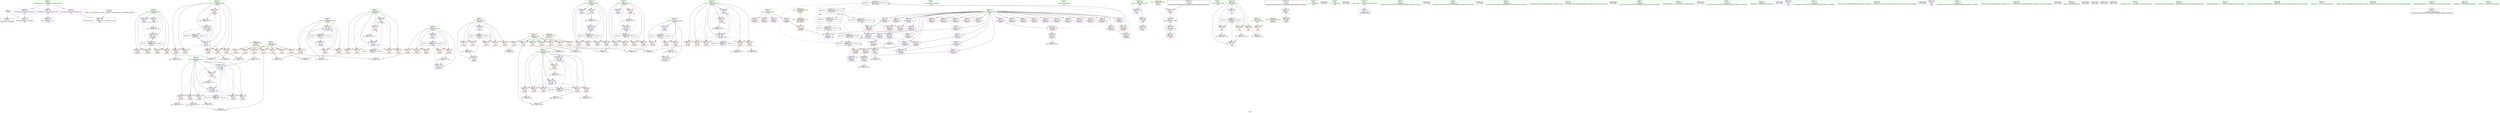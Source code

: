 digraph "SVFG" {
	label="SVFG";

	Node0x55dc40039870 [shape=record,color=grey,label="{NodeID: 0\nNullPtr}"];
	Node0x55dc40039870 -> Node0x55dc4005c680[style=solid];
	Node0x55dc40039870 -> Node0x55dc4005ee40[style=solid];
	Node0x55dc4006b3b0 [shape=record,color=grey,label="{NodeID: 277\n282 = Binary(281, 120, )\n}"];
	Node0x55dc4006b3b0 -> Node0x55dc4006ca30[style=solid];
	Node0x55dc4005ee40 [shape=record,color=blue, style = dotted,label="{NodeID: 194\n429\<--3\nllvm.global_ctors_2\<--dummyVal\nGlob }"];
	Node0x55dc4005b910 [shape=record,color=red,label="{NodeID: 111\n177\<--52\n\<--c\n_Z5solvev\n}"];
	Node0x55dc4005b910 -> Node0x55dc4006d330[style=solid];
	Node0x55dc4003c420 [shape=record,color=green,label="{NodeID: 28\n62\<--63\nj36\<--j36_field_insensitive\n_Z5solvev\n}"];
	Node0x55dc4003c420 -> Node0x55dc40061ee0[style=solid];
	Node0x55dc4003c420 -> Node0x55dc40061fb0[style=solid];
	Node0x55dc4003c420 -> Node0x55dc40062080[style=solid];
	Node0x55dc4003c420 -> Node0x55dc40062150[style=solid];
	Node0x55dc4003c420 -> Node0x55dc40062220[style=solid];
	Node0x55dc4003c420 -> Node0x55dc4005f760[style=solid];
	Node0x55dc4003c420 -> Node0x55dc4005faa0[style=solid];
	Node0x55dc4006ddb0 [shape=record,color=grey,label="{NodeID: 305\n141 = cmp(140, 88, )\n}"];
	Node0x55dc40060530 [shape=record,color=blue,label="{NodeID: 222\n76\<--338\nj123\<--inc131\n_Z5solvev\n}"];
	Node0x55dc40060530 -> Node0x55dc40063c20[style=dashed];
	Node0x55dc40060530 -> Node0x55dc40063cf0[style=dashed];
	Node0x55dc40060530 -> Node0x55dc40063dc0[style=dashed];
	Node0x55dc40060530 -> Node0x55dc40060530[style=dashed];
	Node0x55dc40060530 -> Node0x55dc40078a90[style=dashed];
	Node0x55dc40062080 [shape=record,color=red,label="{NodeID: 139\n203\<--62\n\<--j36\n_Z5solvev\n}"];
	Node0x55dc4005cc20 [shape=record,color=black,label="{NodeID: 56\n243\<--242\nconv75\<--\n_Z5solvev\n}"];
	Node0x55dc4005cc20 -> Node0x55dc4006e0b0[style=solid];
	Node0x55dc4007f790 [shape=record,color=black,label="{NodeID: 333\nMR_14V_3 = PHI(MR_14V_4, MR_14V_2, )\npts\{63 \}\n}"];
	Node0x55dc4007f790 -> Node0x55dc40061ee0[style=dashed];
	Node0x55dc4007f790 -> Node0x55dc40061fb0[style=dashed];
	Node0x55dc4007f790 -> Node0x55dc40062080[style=dashed];
	Node0x55dc4007f790 -> Node0x55dc40062150[style=dashed];
	Node0x55dc4007f790 -> Node0x55dc40062220[style=dashed];
	Node0x55dc4007f790 -> Node0x55dc4005faa0[style=dashed];
	Node0x55dc40063740 [shape=record,color=red,label="{NodeID: 167\n296\<--72\n\<--j94\n_Z5solvev\n}"];
	Node0x55dc40063740 -> Node0x55dc4006c5b0[style=solid];
	Node0x55dc4005e2e0 [shape=record,color=purple,label="{NodeID: 84\n253\<--10\narrayidx81\<--g2\n_Z5solvev\n}"];
	Node0x55dc4003c820 [shape=record,color=green,label="{NodeID: 1\n7\<--1\n__dso_handle\<--dummyObj\nGlob }"];
	Node0x55dc40084bd0 [shape=record,color=yellow,style=double,label="{NodeID: 361\n30V_1 = ENCHI(MR_30V_0)\npts\{90000 \}\nFun[main]|{<s0>15}}"];
	Node0x55dc40084bd0:s0 -> Node0x55dc40084a10[style=dashed,color=red];
	Node0x55dc4006b530 [shape=record,color=grey,label="{NodeID: 278\n171 = Binary(170, 120, )\n}"];
	Node0x55dc4006b530 -> Node0x55dc4005f690[style=solid];
	Node0x55dc4005ef40 [shape=record,color=blue,label="{NodeID: 195\n54\<--88\ni\<--\n_Z5solvev\n}"];
	Node0x55dc4005ef40 -> Node0x55dc40078f90[style=dashed];
	Node0x55dc4005b9e0 [shape=record,color=red,label="{NodeID: 112\n232\<--52\n\<--c\n_Z5solvev\n}"];
	Node0x55dc4005b9e0 -> Node0x55dc4006e530[style=solid];
	Node0x55dc4003c4f0 [shape=record,color=green,label="{NodeID: 29\n64\<--65\ni40\<--i40_field_insensitive\n_Z5solvev\n}"];
	Node0x55dc4003c4f0 -> Node0x55dc400622f0[style=solid];
	Node0x55dc4003c4f0 -> Node0x55dc400623c0[style=solid];
	Node0x55dc4003c4f0 -> Node0x55dc40062490[style=solid];
	Node0x55dc4003c4f0 -> Node0x55dc40062560[style=solid];
	Node0x55dc4003c4f0 -> Node0x55dc40062630[style=solid];
	Node0x55dc4003c4f0 -> Node0x55dc40062700[style=solid];
	Node0x55dc4003c4f0 -> Node0x55dc4005f830[style=solid];
	Node0x55dc4003c4f0 -> Node0x55dc4005f9d0[style=solid];
	Node0x55dc4006df30 [shape=record,color=grey,label="{NodeID: 306\n190 = cmp(188, 189, )\n}"];
	Node0x55dc40060600 [shape=record,color=blue,label="{NodeID: 223\n74\<--344\ni119\<--inc135\n_Z5solvev\n}"];
	Node0x55dc40060600 -> Node0x55dc40078590[style=dashed];
	Node0x55dc40062150 [shape=record,color=red,label="{NodeID: 140\n208\<--62\n\<--j36\n_Z5solvev\n}"];
	Node0x55dc4005ccf0 [shape=record,color=black,label="{NodeID: 57\n291\<--290\nconv104\<--\n_Z5solvev\n}"];
	Node0x55dc4005ccf0 -> Node0x55dc4006e230[style=solid];
	Node0x55dc4007fc90 [shape=record,color=black,label="{NodeID: 334\nMR_16V_2 = PHI(MR_16V_4, MR_16V_1, )\npts\{65 \}\n}"];
	Node0x55dc4007fc90 -> Node0x55dc4005f830[style=dashed];
	Node0x55dc40063810 [shape=record,color=red,label="{NodeID: 168\n302\<--72\n\<--j94\n_Z5solvev\n}"];
	Node0x55dc4005e3b0 [shape=record,color=purple,label="{NodeID: 85\n255\<--10\narrayidx82\<--g2\n_Z5solvev\n}"];
	Node0x55dc4005e3b0 -> Node0x55dc4005fd10[style=solid];
	Node0x55dc4003c8b0 [shape=record,color=green,label="{NodeID: 2\n12\<--1\n_ZSt4cout\<--dummyObj\nGlob }"];
	Node0x55dc4006b6b0 [shape=record,color=grey,label="{NodeID: 279\n275 = Binary(274, 120, )\n}"];
	Node0x55dc4006b6b0 -> Node0x55dc40060050[style=solid];
	Node0x55dc4005f010 [shape=record,color=blue,label="{NodeID: 196\n56\<--88\nj\<--\n_Z5solvev\n}"];
	Node0x55dc4005f010 -> Node0x55dc400611e0[style=dashed];
	Node0x55dc4005f010 -> Node0x55dc400612b0[style=dashed];
	Node0x55dc4005f010 -> Node0x55dc40061380[style=dashed];
	Node0x55dc4005f010 -> Node0x55dc40061450[style=dashed];
	Node0x55dc4005f010 -> Node0x55dc40061520[style=dashed];
	Node0x55dc4005f010 -> Node0x55dc4005f1b0[style=dashed];
	Node0x55dc4005f010 -> Node0x55dc40079490[style=dashed];
	Node0x55dc4005bab0 [shape=record,color=red,label="{NodeID: 113\n274\<--52\n\<--c\n_Z5solvev\n}"];
	Node0x55dc4005bab0 -> Node0x55dc4006b6b0[style=solid];
	Node0x55dc4003c5c0 [shape=record,color=green,label="{NodeID: 30\n66\<--67\ni63\<--i63_field_insensitive\n_Z5solvev\n}"];
	Node0x55dc4003c5c0 -> Node0x55dc400627d0[style=solid];
	Node0x55dc4003c5c0 -> Node0x55dc400628a0[style=solid];
	Node0x55dc4003c5c0 -> Node0x55dc40062970[style=solid];
	Node0x55dc4003c5c0 -> Node0x55dc40062a40[style=solid];
	Node0x55dc4003c5c0 -> Node0x55dc40062b10[style=solid];
	Node0x55dc4003c5c0 -> Node0x55dc4005fb70[style=solid];
	Node0x55dc4003c5c0 -> Node0x55dc4005feb0[style=solid];
	Node0x55dc4006e0b0 [shape=record,color=grey,label="{NodeID: 307\n244 = cmp(243, 150, )\n}"];
	Node0x55dc400606d0 [shape=record,color=blue,label="{NodeID: 224\n365\<--372\nretval\<--\nmain\n}"];
	Node0x55dc400606d0 -> Node0x55dc400646b0[style=dashed];
	Node0x55dc40062220 [shape=record,color=red,label="{NodeID: 141\n219\<--62\n\<--j36\n_Z5solvev\n}"];
	Node0x55dc40062220 -> Node0x55dc4006bb30[style=solid];
	Node0x55dc4005cdc0 [shape=record,color=black,label="{NodeID: 58\n379\<--378\n\<--vbase.offset.ptr\nmain\n}"];
	Node0x55dc4005cdc0 -> Node0x55dc40064ac0[style=solid];
	Node0x55dc400638e0 [shape=record,color=red,label="{NodeID: 169\n307\<--72\n\<--j94\n_Z5solvev\n}"];
	Node0x55dc400638e0 -> Node0x55dc4006c2b0[style=solid];
	Node0x55dc4005e480 [shape=record,color=purple,label="{NodeID: 86\n287\<--10\narrayidx102\<--g2\n_Z5solvev\n}"];
	Node0x55dc40039e80 [shape=record,color=green,label="{NodeID: 3\n13\<--1\n_ZSt3cin\<--dummyObj\nGlob }"];
	Node0x55dc40084dc0 [shape=record,color=yellow,style=double,label="{NodeID: 363\n34V_1 = ENCHI(MR_34V_0)\npts\{1 \}\nFun[main]}"];
	Node0x55dc40084dc0 -> Node0x55dc4005c110[style=dashed];
	Node0x55dc4006b830 [shape=record,color=grey,label="{NodeID: 280\n153 = Binary(152, 120, )\n}"];
	Node0x55dc4005f0e0 [shape=record,color=blue,label="{NodeID: 197\n115\<--111\narrayidx11\<--\n_Z5solvev\n}"];
	Node0x55dc4005f0e0 -> Node0x55dc4005f0e0[style=dashed];
	Node0x55dc4005f0e0 -> Node0x55dc40079990[style=dashed];
	Node0x55dc4005bb80 [shape=record,color=red,label="{NodeID: 114\n283\<--52\n\<--c\n_Z5solvev\n}"];
	Node0x55dc4005bb80 -> Node0x55dc4006ca30[style=solid];
	Node0x55dc4003c690 [shape=record,color=green,label="{NodeID: 31\n68\<--69\nj67\<--j67_field_insensitive\n_Z5solvev\n}"];
	Node0x55dc4003c690 -> Node0x55dc40062be0[style=solid];
	Node0x55dc4003c690 -> Node0x55dc40062cb0[style=solid];
	Node0x55dc4003c690 -> Node0x55dc40062d80[style=solid];
	Node0x55dc4003c690 -> Node0x55dc40062e50[style=solid];
	Node0x55dc4003c690 -> Node0x55dc40062f20[style=solid];
	Node0x55dc4003c690 -> Node0x55dc40062ff0[style=solid];
	Node0x55dc4003c690 -> Node0x55dc4005fc40[style=solid];
	Node0x55dc4003c690 -> Node0x55dc4005fde0[style=solid];
	Node0x55dc4006e230 [shape=record,color=grey,label="{NodeID: 308\n292 = cmp(291, 150, )\n}"];
	Node0x55dc400607a0 [shape=record,color=blue,label="{NodeID: 225\n369\<--88\ni\<--\nmain\n}"];
	Node0x55dc400607a0 -> Node0x55dc40080b90[style=dashed];
	Node0x55dc400622f0 [shape=record,color=red,label="{NodeID: 142\n184\<--64\n\<--i40\n_Z5solvev\n}"];
	Node0x55dc400622f0 -> Node0x55dc4006ceb0[style=solid];
	Node0x55dc4005ce90 [shape=record,color=black,label="{NodeID: 59\n382\<--381\n\<--add.ptr\nmain\n}"];
	Node0x55dc40080690 [shape=record,color=black,label="{NodeID: 336\nMR_32V_2 = PHI(MR_32V_3, MR_32V_1, )\npts\{110000 \}\n|{<s0>15}}"];
	Node0x55dc40080690:s0 -> Node0x55dc40079990[style=dashed,color=red];
	Node0x55dc400639b0 [shape=record,color=red,label="{NodeID: 170\n318\<--74\n\<--i119\n_Z5solvev\n}"];
	Node0x55dc400639b0 -> Node0x55dc4006cbb0[style=solid];
	Node0x55dc4005e550 [shape=record,color=purple,label="{NodeID: 87\n289\<--10\narrayidx103\<--g2\n_Z5solvev\n}"];
	Node0x55dc4005e550 -> Node0x55dc40064440[style=solid];
	Node0x55dc40039f10 [shape=record,color=green,label="{NodeID: 4\n16\<--1\n.str\<--dummyObj\nGlob }"];
	Node0x55dc4006b9b0 [shape=record,color=grey,label="{NodeID: 281\n119 = Binary(118, 120, )\n}"];
	Node0x55dc4006b9b0 -> Node0x55dc4005f1b0[style=solid];
	Node0x55dc4005f1b0 [shape=record,color=blue,label="{NodeID: 198\n56\<--119\nj\<--inc\n_Z5solvev\n}"];
	Node0x55dc4005f1b0 -> Node0x55dc400611e0[style=dashed];
	Node0x55dc4005f1b0 -> Node0x55dc400612b0[style=dashed];
	Node0x55dc4005f1b0 -> Node0x55dc40061380[style=dashed];
	Node0x55dc4005f1b0 -> Node0x55dc40061450[style=dashed];
	Node0x55dc4005f1b0 -> Node0x55dc40061520[style=dashed];
	Node0x55dc4005f1b0 -> Node0x55dc4005f1b0[style=dashed];
	Node0x55dc4005f1b0 -> Node0x55dc40079490[style=dashed];
	Node0x55dc40060d00 [shape=record,color=red,label="{NodeID: 115\n325\<--52\n\<--c\n_Z5solvev\n}"];
	Node0x55dc40060d00 -> Node0x55dc4006c730[style=solid];
	Node0x55dc4003c760 [shape=record,color=green,label="{NodeID: 32\n70\<--71\ni90\<--i90_field_insensitive\n_Z5solvev\n}"];
	Node0x55dc4003c760 -> Node0x55dc400630c0[style=solid];
	Node0x55dc4003c760 -> Node0x55dc40063190[style=solid];
	Node0x55dc4003c760 -> Node0x55dc40063260[style=solid];
	Node0x55dc4003c760 -> Node0x55dc40063330[style=solid];
	Node0x55dc4003c760 -> Node0x55dc40063400[style=solid];
	Node0x55dc4003c760 -> Node0x55dc4005ff80[style=solid];
	Node0x55dc4003c760 -> Node0x55dc400602c0[style=solid];
	Node0x55dc3fcdf9c0 [shape=record,color=black,label="{NodeID: 392\n78 = PHI()\n}"];
	Node0x55dc4006e3b0 [shape=record,color=grey,label="{NodeID: 309\n236 = cmp(235, 88, )\n}"];
	Node0x55dc40060870 [shape=record,color=blue,label="{NodeID: 226\n369\<--407\ni\<--inc\nmain\n}"];
	Node0x55dc40060870 -> Node0x55dc40080b90[style=dashed];
	Node0x55dc400623c0 [shape=record,color=red,label="{NodeID: 143\n187\<--64\n\<--i40\n_Z5solvev\n}"];
	Node0x55dc400623c0 -> Node0x55dc4006bcb0[style=solid];
	Node0x55dc4005cf60 [shape=record,color=black,label="{NodeID: 60\n364\<--410\nmain_ret\<--\nmain\n}"];
	Node0x55dc40080b90 [shape=record,color=black,label="{NodeID: 337\nMR_40V_3 = PHI(MR_40V_4, MR_40V_2, )\npts\{370 \}\n}"];
	Node0x55dc40080b90 -> Node0x55dc40064850[style=dashed];
	Node0x55dc40080b90 -> Node0x55dc40064920[style=dashed];
	Node0x55dc40080b90 -> Node0x55dc400649f0[style=dashed];
	Node0x55dc40080b90 -> Node0x55dc40060870[style=dashed];
	Node0x55dc40063a80 [shape=record,color=red,label="{NodeID: 171\n328\<--74\n\<--i119\n_Z5solvev\n}"];
	Node0x55dc4005e620 [shape=record,color=purple,label="{NodeID: 88\n295\<--10\narrayidx107\<--g2\n_Z5solvev\n}"];
	Node0x55dc40039fa0 [shape=record,color=green,label="{NodeID: 5\n18\<--1\n.str.1\<--dummyObj\nGlob }"];
	Node0x55dc40084f80 [shape=record,color=yellow,style=double,label="{NodeID: 365\n38V_1 = ENCHI(MR_38V_0)\npts\{368 \}\nFun[main]}"];
	Node0x55dc40084f80 -> Node0x55dc40064780[style=dashed];
	Node0x55dc4006bb30 [shape=record,color=grey,label="{NodeID: 282\n220 = Binary(219, 120, )\n}"];
	Node0x55dc4006bb30 -> Node0x55dc4005faa0[style=solid];
	Node0x55dc4005f280 [shape=record,color=blue,label="{NodeID: 199\n54\<--125\ni\<--inc13\n_Z5solvev\n}"];
	Node0x55dc4005f280 -> Node0x55dc40078f90[style=dashed];
	Node0x55dc40060dd0 [shape=record,color=red,label="{NodeID: 116\n90\<--54\n\<--i\n_Z5solvev\n}"];
	Node0x55dc40060dd0 -> Node0x55dc4006d930[style=solid];
	Node0x55dc4005a7b0 [shape=record,color=green,label="{NodeID: 33\n72\<--73\nj94\<--j94_field_insensitive\n_Z5solvev\n}"];
	Node0x55dc4005a7b0 -> Node0x55dc400634d0[style=solid];
	Node0x55dc4005a7b0 -> Node0x55dc400635a0[style=solid];
	Node0x55dc4005a7b0 -> Node0x55dc40063670[style=solid];
	Node0x55dc4005a7b0 -> Node0x55dc40063740[style=solid];
	Node0x55dc4005a7b0 -> Node0x55dc40063810[style=solid];
	Node0x55dc4005a7b0 -> Node0x55dc400638e0[style=solid];
	Node0x55dc4005a7b0 -> Node0x55dc40060050[style=solid];
	Node0x55dc4005a7b0 -> Node0x55dc400601f0[style=solid];
	Node0x55dc40099870 [shape=record,color=black,label="{NodeID: 393\n104 = PHI()\n}"];
	Node0x55dc4006e530 [shape=record,color=grey,label="{NodeID: 310\n233 = cmp(231, 232, )\n}"];
	Node0x55dc40062490 [shape=record,color=red,label="{NodeID: 144\n192\<--64\n\<--i40\n_Z5solvev\n}"];
	Node0x55dc4005d030 [shape=record,color=purple,label="{NodeID: 61\n31\<--4\n\<--_ZStL8__ioinit\n__cxx_global_var_init\n}"];
	Node0x55dc40063b50 [shape=record,color=red,label="{NodeID: 172\n343\<--74\n\<--i119\n_Z5solvev\n}"];
	Node0x55dc40063b50 -> Node0x55dc4006adb0[style=solid];
	Node0x55dc4005e6f0 [shape=record,color=purple,label="{NodeID: 89\n298\<--10\narrayidx109\<--g2\n_Z5solvev\n}"];
	Node0x55dc4005e6f0 -> Node0x55dc40064510[style=solid];
	Node0x55dc4003a030 [shape=record,color=green,label="{NodeID: 6\n21\<--1\n\<--dummyObj\nCan only get source location for instruction, argument, global var or function.}"];
	Node0x55dc4006bcb0 [shape=record,color=grey,label="{NodeID: 283\n188 = Binary(187, 120, )\n}"];
	Node0x55dc4006bcb0 -> Node0x55dc4006df30[style=solid];
	Node0x55dc4005f350 [shape=record,color=blue,label="{NodeID: 200\n58\<--88\nj15\<--\n_Z5solvev\n}"];
	Node0x55dc4005f350 -> Node0x55dc4007ad90[style=dashed];
	Node0x55dc40060ea0 [shape=record,color=red,label="{NodeID: 117\n100\<--54\n\<--i\n_Z5solvev\n}"];
	Node0x55dc4005a840 [shape=record,color=green,label="{NodeID: 34\n74\<--75\ni119\<--i119_field_insensitive\n_Z5solvev\n}"];
	Node0x55dc4005a840 -> Node0x55dc400639b0[style=solid];
	Node0x55dc4005a840 -> Node0x55dc40063a80[style=solid];
	Node0x55dc4005a840 -> Node0x55dc40063b50[style=solid];
	Node0x55dc4005a840 -> Node0x55dc40060390[style=solid];
	Node0x55dc4005a840 -> Node0x55dc40060600[style=solid];
	Node0x55dc40099970 [shape=record,color=black,label="{NodeID: 394\n32 = PHI()\n}"];
	Node0x55dc40078590 [shape=record,color=black,label="{NodeID: 311\nMR_26V_3 = PHI(MR_26V_4, MR_26V_2, )\npts\{75 \}\n}"];
	Node0x55dc40078590 -> Node0x55dc400639b0[style=dashed];
	Node0x55dc40078590 -> Node0x55dc40063a80[style=dashed];
	Node0x55dc40078590 -> Node0x55dc40063b50[style=dashed];
	Node0x55dc40078590 -> Node0x55dc40060600[style=dashed];
	Node0x55dc40062560 [shape=record,color=red,label="{NodeID: 145\n200\<--64\n\<--i40\n_Z5solvev\n}"];
	Node0x55dc40062560 -> Node0x55dc4006b230[style=solid];
	Node0x55dc4005d100 [shape=record,color=purple,label="{NodeID: 62\n101\<--8\narrayidx\<--g\n_Z5solvev\n}"];
	Node0x55dc40063c20 [shape=record,color=red,label="{NodeID: 173\n324\<--76\n\<--j123\n_Z5solvev\n}"];
	Node0x55dc40063c20 -> Node0x55dc4006c730[style=solid];
	Node0x55dc4005e7c0 [shape=record,color=purple,label="{NodeID: 90\n301\<--10\narrayidx110\<--g2\n_Z5solvev\n}"];
	Node0x55dc4003a0c0 [shape=record,color=green,label="{NodeID: 7\n88\<--1\n\<--dummyObj\nCan only get source location for instruction, argument, global var or function.}"];
	Node0x55dc4006be30 [shape=record,color=grey,label="{NodeID: 284\n125 = Binary(124, 120, )\n}"];
	Node0x55dc4006be30 -> Node0x55dc4005f280[style=solid];
	Node0x55dc4005f420 [shape=record,color=blue,label="{NodeID: 201\n60\<--88\ni19\<--\n_Z5solvev\n}"];
	Node0x55dc4005f420 -> Node0x55dc40061a00[style=dashed];
	Node0x55dc4005f420 -> Node0x55dc40061ad0[style=dashed];
	Node0x55dc4005f420 -> Node0x55dc40061ba0[style=dashed];
	Node0x55dc4005f420 -> Node0x55dc40061c70[style=dashed];
	Node0x55dc4005f420 -> Node0x55dc40061d40[style=dashed];
	Node0x55dc4005f420 -> Node0x55dc40061e10[style=dashed];
	Node0x55dc4005f420 -> Node0x55dc4005f5c0[style=dashed];
	Node0x55dc4005f420 -> Node0x55dc4007b290[style=dashed];
	Node0x55dc40060f70 [shape=record,color=red,label="{NodeID: 118\n107\<--54\n\<--i\n_Z5solvev\n}"];
	Node0x55dc4005a8d0 [shape=record,color=green,label="{NodeID: 35\n76\<--77\nj123\<--j123_field_insensitive\n_Z5solvev\n}"];
	Node0x55dc4005a8d0 -> Node0x55dc40063c20[style=solid];
	Node0x55dc4005a8d0 -> Node0x55dc40063cf0[style=solid];
	Node0x55dc4005a8d0 -> Node0x55dc40063dc0[style=solid];
	Node0x55dc4005a8d0 -> Node0x55dc40060460[style=solid];
	Node0x55dc4005a8d0 -> Node0x55dc40060530[style=solid];
	Node0x55dc40099a70 [shape=record,color=black,label="{NodeID: 395\n83 = PHI()\n}"];
	Node0x55dc40078a90 [shape=record,color=black,label="{NodeID: 312\nMR_28V_2 = PHI(MR_28V_4, MR_28V_1, )\npts\{77 \}\n}"];
	Node0x55dc40078a90 -> Node0x55dc40060460[style=dashed];
	Node0x55dc40062630 [shape=record,color=red,label="{NodeID: 146\n206\<--64\n\<--i40\n_Z5solvev\n}"];
	Node0x55dc4005d1d0 [shape=record,color=purple,label="{NodeID: 63\n103\<--8\narrayidx6\<--g\n_Z5solvev\n}"];
	Node0x55dc40081a90 [shape=record,color=black,label="{NodeID: 340\nMR_22V_3 = PHI(MR_22V_4, MR_22V_2, )\npts\{71 \}\n}"];
	Node0x55dc40081a90 -> Node0x55dc400630c0[style=dashed];
	Node0x55dc40081a90 -> Node0x55dc40063190[style=dashed];
	Node0x55dc40081a90 -> Node0x55dc40063260[style=dashed];
	Node0x55dc40081a90 -> Node0x55dc40063330[style=dashed];
	Node0x55dc40081a90 -> Node0x55dc40063400[style=dashed];
	Node0x55dc40081a90 -> Node0x55dc400602c0[style=dashed];
	Node0x55dc40063cf0 [shape=record,color=red,label="{NodeID: 174\n330\<--76\n\<--j123\n_Z5solvev\n}"];
	Node0x55dc4005e890 [shape=record,color=purple,label="{NodeID: 91\n303\<--10\narrayidx111\<--g2\n_Z5solvev\n}"];
	Node0x55dc4005e890 -> Node0x55dc40060120[style=solid];
	Node0x55dc4003a150 [shape=record,color=green,label="{NodeID: 8\n120\<--1\n\<--dummyObj\nCan only get source location for instruction, argument, global var or function.}"];
	Node0x55dc4006bfb0 [shape=record,color=grey,label="{NodeID: 285\n214 = Binary(213, 215, )\n}"];
	Node0x55dc4006bfb0 -> Node0x55dc4005f9d0[style=solid];
	Node0x55dc4005f4f0 [shape=record,color=blue,label="{NodeID: 202\n161\<--157\narrayidx29\<--\n_Z5solvev\n}"];
	Node0x55dc4005f4f0 -> Node0x55dc4007c690[style=dashed];
	Node0x55dc40061040 [shape=record,color=red,label="{NodeID: 119\n112\<--54\n\<--i\n_Z5solvev\n}"];
	Node0x55dc4005a960 [shape=record,color=green,label="{NodeID: 36\n79\<--80\n_ZSt4endlIcSt11char_traitsIcEERSt13basic_ostreamIT_T0_ES6_\<--_ZSt4endlIcSt11char_traitsIcEERSt13basic_ostreamIT_T0_ES6__field_insensitive\n}"];
	Node0x55dc40099bd0 [shape=record,color=black,label="{NodeID: 396\n86 = PHI()\n}"];
	Node0x55dc40078f90 [shape=record,color=black,label="{NodeID: 313\nMR_6V_3 = PHI(MR_6V_4, MR_6V_2, )\npts\{55 \}\n}"];
	Node0x55dc40078f90 -> Node0x55dc40060dd0[style=dashed];
	Node0x55dc40078f90 -> Node0x55dc40060ea0[style=dashed];
	Node0x55dc40078f90 -> Node0x55dc40060f70[style=dashed];
	Node0x55dc40078f90 -> Node0x55dc40061040[style=dashed];
	Node0x55dc40078f90 -> Node0x55dc40061110[style=dashed];
	Node0x55dc40078f90 -> Node0x55dc4005f280[style=dashed];
	Node0x55dc40062700 [shape=record,color=red,label="{NodeID: 147\n213\<--64\n\<--i40\n_Z5solvev\n}"];
	Node0x55dc40062700 -> Node0x55dc4006bfb0[style=solid];
	Node0x55dc4005d2a0 [shape=record,color=purple,label="{NodeID: 64\n108\<--8\narrayidx8\<--g\n_Z5solvev\n}"];
	Node0x55dc40081f90 [shape=record,color=black,label="{NodeID: 341\nMR_24V_2 = PHI(MR_24V_4, MR_24V_1, )\npts\{73 \}\n}"];
	Node0x55dc40081f90 -> Node0x55dc40060050[style=dashed];
	Node0x55dc40063dc0 [shape=record,color=red,label="{NodeID: 175\n337\<--76\n\<--j123\n_Z5solvev\n}"];
	Node0x55dc40063dc0 -> Node0x55dc4006aab0[style=solid];
	Node0x55dc4005e960 [shape=record,color=purple,label="{NodeID: 92\n329\<--10\narrayidx127\<--g2\n_Z5solvev\n}"];
	Node0x55dc4003d2a0 [shape=record,color=green,label="{NodeID: 9\n150\<--1\n\<--dummyObj\nCan only get source location for instruction, argument, global var or function.}"];
	Node0x55dc4006c130 [shape=record,color=grey,label="{NodeID: 286\n249 = Binary(248, 120, )\n}"];
	Node0x55dc4005f5c0 [shape=record,color=blue,label="{NodeID: 203\n60\<--166\ni19\<--inc31\n_Z5solvev\n}"];
	Node0x55dc4005f5c0 -> Node0x55dc40061a00[style=dashed];
	Node0x55dc4005f5c0 -> Node0x55dc40061ad0[style=dashed];
	Node0x55dc4005f5c0 -> Node0x55dc40061ba0[style=dashed];
	Node0x55dc4005f5c0 -> Node0x55dc40061c70[style=dashed];
	Node0x55dc4005f5c0 -> Node0x55dc40061d40[style=dashed];
	Node0x55dc4005f5c0 -> Node0x55dc40061e10[style=dashed];
	Node0x55dc4005f5c0 -> Node0x55dc4005f5c0[style=dashed];
	Node0x55dc4005f5c0 -> Node0x55dc4007b290[style=dashed];
	Node0x55dc40061110 [shape=record,color=red,label="{NodeID: 120\n124\<--54\n\<--i\n_Z5solvev\n}"];
	Node0x55dc40061110 -> Node0x55dc4006be30[style=solid];
	Node0x55dc4005a9f0 [shape=record,color=green,label="{NodeID: 37\n81\<--82\n_ZNSolsEPFRSoS_E\<--_ZNSolsEPFRSoS_E_field_insensitive\n}"];
	Node0x55dc40099ca0 [shape=record,color=black,label="{NodeID: 397\n341 = PHI()\n}"];
	Node0x55dc40079490 [shape=record,color=black,label="{NodeID: 314\nMR_8V_2 = PHI(MR_8V_4, MR_8V_1, )\npts\{57 \}\n}"];
	Node0x55dc40079490 -> Node0x55dc4005f010[style=dashed];
	Node0x55dc400627d0 [shape=record,color=red,label="{NodeID: 148\n225\<--66\n\<--i63\n_Z5solvev\n}"];
	Node0x55dc400627d0 -> Node0x55dc4006d630[style=solid];
	Node0x55dc4005d370 [shape=record,color=purple,label="{NodeID: 65\n110\<--8\narrayidx9\<--g\n_Z5solvev\n}"];
	Node0x55dc4005d370 -> Node0x55dc40063e90[style=solid];
	Node0x55dc40082490 [shape=record,color=black,label="{NodeID: 342\nMR_32V_17 = PHI(MR_32V_18, MR_32V_13, )\npts\{110000 \}\n|{|<s2>15}}"];
	Node0x55dc40082490 -> Node0x55dc400645e0[style=dashed];
	Node0x55dc40082490 -> Node0x55dc4007e390[style=dashed];
	Node0x55dc40082490:s2 -> Node0x55dc40080690[style=dashed,color=blue];
	Node0x55dc40063e90 [shape=record,color=red,label="{NodeID: 176\n111\<--110\n\<--arrayidx9\n_Z5solvev\n}"];
	Node0x55dc40063e90 -> Node0x55dc4005f0e0[style=solid];
	Node0x55dc4005ea30 [shape=record,color=purple,label="{NodeID: 93\n331\<--10\narrayidx128\<--g2\n_Z5solvev\n}"];
	Node0x55dc4005ea30 -> Node0x55dc400645e0[style=solid];
	Node0x55dc4003d330 [shape=record,color=green,label="{NodeID: 10\n215\<--1\n\<--dummyObj\nCan only get source location for instruction, argument, global var or function.}"];
	Node0x55dc4006c2b0 [shape=record,color=grey,label="{NodeID: 287\n308 = Binary(307, 215, )\n}"];
	Node0x55dc4006c2b0 -> Node0x55dc400601f0[style=solid];
	Node0x55dc4005f690 [shape=record,color=blue,label="{NodeID: 204\n58\<--171\nj15\<--inc34\n_Z5solvev\n}"];
	Node0x55dc4005f690 -> Node0x55dc4007ad90[style=dashed];
	Node0x55dc400611e0 [shape=record,color=red,label="{NodeID: 121\n96\<--56\n\<--j\n_Z5solvev\n}"];
	Node0x55dc400611e0 -> Node0x55dc4006dc30[style=solid];
	Node0x55dc4005aaf0 [shape=record,color=green,label="{NodeID: 38\n84\<--85\n_ZNSirsERx\<--_ZNSirsERx_field_insensitive\n}"];
	Node0x55dc40099d70 [shape=record,color=black,label="{NodeID: 398\n333 = PHI()\n}"];
	Node0x55dc40079990 [shape=record,color=black,label="{NodeID: 315\nMR_32V_2 = PHI(MR_32V_3, MR_32V_1, )\npts\{110000 \}\n}"];
	Node0x55dc40079990 -> Node0x55dc4005f0e0[style=dashed];
	Node0x55dc40079990 -> Node0x55dc40079990[style=dashed];
	Node0x55dc40079990 -> Node0x55dc4007a890[style=dashed];
	Node0x55dc40079990 -> Node0x55dc4007c690[style=dashed];
	Node0x55dc40079990 -> Node0x55dc4007dda0[style=dashed];
	Node0x55dc40079990 -> Node0x55dc40082490[style=dashed];
	Node0x55dc400628a0 [shape=record,color=red,label="{NodeID: 149\n238\<--66\n\<--i63\n_Z5solvev\n}"];
	Node0x55dc4005d440 [shape=record,color=purple,label="{NodeID: 66\n113\<--10\narrayidx10\<--g2\n_Z5solvev\n}"];
	Node0x55dc40063f60 [shape=record,color=red,label="{NodeID: 177\n147\<--146\n\<--arrayidx24\n_Z5solvev\n}"];
	Node0x55dc40063f60 -> Node0x55dc4005ca80[style=solid];
	Node0x55dc4005eb00 [shape=record,color=purple,label="{NodeID: 94\n393\<--16\n\<--.str\nmain\n}"];
	Node0x55dc4003d3c0 [shape=record,color=green,label="{NodeID: 11\n372\<--1\n\<--dummyObj\nCan only get source location for instruction, argument, global var or function.}"];
	Node0x55dc4006c430 [shape=record,color=grey,label="{NodeID: 288\n313 = Binary(312, 120, )\n}"];
	Node0x55dc4006c430 -> Node0x55dc400602c0[style=solid];
	Node0x55dc4005f760 [shape=record,color=blue,label="{NodeID: 205\n62\<--88\nj36\<--\n_Z5solvev\n}"];
	Node0x55dc4005f760 -> Node0x55dc4007f790[style=dashed];
	Node0x55dc400612b0 [shape=record,color=red,label="{NodeID: 122\n102\<--56\n\<--j\n_Z5solvev\n}"];
	Node0x55dc4005abf0 [shape=record,color=green,label="{NodeID: 39\n105\<--106\n_ZStrsIcSt11char_traitsIcEERSt13basic_istreamIT_T0_ES6_RS3_\<--_ZStrsIcSt11char_traitsIcEERSt13basic_istreamIT_T0_ES6_RS3__field_insensitive\n}"];
	Node0x55dc40099e70 [shape=record,color=black,label="{NodeID: 399\n373 = PHI()\n}"];
	Node0x55dc40062970 [shape=record,color=red,label="{NodeID: 150\n246\<--66\n\<--i63\n_Z5solvev\n}"];
	Node0x55dc4005d510 [shape=record,color=purple,label="{NodeID: 67\n115\<--10\narrayidx11\<--g2\n_Z5solvev\n}"];
	Node0x55dc4005d510 -> Node0x55dc4005f0e0[style=solid];
	Node0x55dc40064030 [shape=record,color=red,label="{NodeID: 178\n157\<--156\n\<--arrayidx27\n_Z5solvev\n}"];
	Node0x55dc40064030 -> Node0x55dc4005f4f0[style=solid];
	Node0x55dc4005ebd0 [shape=record,color=purple,label="{NodeID: 95\n402\<--18\n\<--.str.1\nmain\n}"];
	Node0x55dc4003d450 [shape=record,color=green,label="{NodeID: 12\n374\<--1\n\<--dummyObj\nCan only get source location for instruction, argument, global var or function.}"];
	Node0x55dc4006c5b0 [shape=record,color=grey,label="{NodeID: 289\n297 = Binary(296, 120, )\n}"];
	Node0x55dc4005f830 [shape=record,color=blue,label="{NodeID: 206\n64\<--181\ni40\<--sub41\n_Z5solvev\n}"];
	Node0x55dc4005f830 -> Node0x55dc400622f0[style=dashed];
	Node0x55dc4005f830 -> Node0x55dc400623c0[style=dashed];
	Node0x55dc4005f830 -> Node0x55dc40062490[style=dashed];
	Node0x55dc4005f830 -> Node0x55dc40062560[style=dashed];
	Node0x55dc4005f830 -> Node0x55dc40062630[style=dashed];
	Node0x55dc4005f830 -> Node0x55dc40062700[style=dashed];
	Node0x55dc4005f830 -> Node0x55dc4005f9d0[style=dashed];
	Node0x55dc4005f830 -> Node0x55dc4007fc90[style=dashed];
	Node0x55dc40061380 [shape=record,color=red,label="{NodeID: 123\n109\<--56\n\<--j\n_Z5solvev\n}"];
	Node0x55dc4005acf0 [shape=record,color=green,label="{NodeID: 40\n334\<--335\n_ZStlsISt11char_traitsIcEERSt13basic_ostreamIcT_ES5_c\<--_ZStlsISt11char_traitsIcEERSt13basic_ostreamIcT_ES5_c_field_insensitive\n}"];
	Node0x55dc40099f70 [shape=record,color=black,label="{NodeID: 400\n383 = PHI()\n}"];
	Node0x55dc40062a40 [shape=record,color=red,label="{NodeID: 151\n252\<--66\n\<--i63\n_Z5solvev\n}"];
	Node0x55dc4005d5e0 [shape=record,color=purple,label="{NodeID: 68\n144\<--10\narrayidx23\<--g2\n_Z5solvev\n}"];
	Node0x55dc40083390 [shape=record,color=yellow,style=double,label="{NodeID: 345\n2V_1 = ENCHI(MR_2V_0)\npts\{51 \}\nFun[_Z5solvev]}"];
	Node0x55dc40083390 -> Node0x55dc4005c1e0[style=dashed];
	Node0x55dc40083390 -> Node0x55dc4005c2b0[style=dashed];
	Node0x55dc40083390 -> Node0x55dc4005c380[style=dashed];
	Node0x55dc40083390 -> Node0x55dc4005b430[style=dashed];
	Node0x55dc40083390 -> Node0x55dc4005b500[style=dashed];
	Node0x55dc40083390 -> Node0x55dc4005b5d0[style=dashed];
	Node0x55dc40083390 -> Node0x55dc4005b6a0[style=dashed];
	Node0x55dc40064100 [shape=record,color=red,label="{NodeID: 179\n196\<--195\n\<--arrayidx48\n_Z5solvev\n}"];
	Node0x55dc40064100 -> Node0x55dc4005cb50[style=solid];
	Node0x55dc4005bc70 [shape=record,color=purple,label="{NodeID: 96\n427\<--20\nllvm.global_ctors_0\<--llvm.global_ctors\nGlob }"];
	Node0x55dc4005bc70 -> Node0x55dc4005eca0[style=solid];
	Node0x55dc4003d520 [shape=record,color=green,label="{NodeID: 13\n4\<--6\n_ZStL8__ioinit\<--_ZStL8__ioinit_field_insensitive\nGlob }"];
	Node0x55dc4003d520 -> Node0x55dc4005d030[style=solid];
	Node0x55dc4006c730 [shape=record,color=grey,label="{NodeID: 290\n326 = cmp(324, 325, )\n}"];
	Node0x55dc4005f900 [shape=record,color=blue,label="{NodeID: 207\n209\<--205\narrayidx56\<--\n_Z5solvev\n}"];
	Node0x55dc4005f900 -> Node0x55dc4007a890[style=dashed];
	Node0x55dc40061450 [shape=record,color=red,label="{NodeID: 124\n114\<--56\n\<--j\n_Z5solvev\n}"];
	Node0x55dc4005adf0 [shape=record,color=green,label="{NodeID: 41\n362\<--363\nmain\<--main_field_insensitive\n}"];
	Node0x55dc4009a070 [shape=record,color=black,label="{NodeID: 401\n386 = PHI()\n}"];
	Node0x55dc4007a890 [shape=record,color=black,label="{NodeID: 318\nMR_32V_10 = PHI(MR_32V_12, MR_32V_9, )\npts\{110000 \}\n}"];
	Node0x55dc4007a890 -> Node0x55dc40064100[style=dashed];
	Node0x55dc4007a890 -> Node0x55dc400641d0[style=dashed];
	Node0x55dc4007a890 -> Node0x55dc4005f900[style=dashed];
	Node0x55dc4007a890 -> Node0x55dc4007a890[style=dashed];
	Node0x55dc4007a890 -> Node0x55dc4007dda0[style=dashed];
	Node0x55dc4007a890 -> Node0x55dc40082490[style=dashed];
	Node0x55dc40062b10 [shape=record,color=red,label="{NodeID: 152\n264\<--66\n\<--i63\n_Z5solvev\n}"];
	Node0x55dc40062b10 -> Node0x55dc4006a7b0[style=solid];
	Node0x55dc4005d6b0 [shape=record,color=purple,label="{NodeID: 69\n146\<--10\narrayidx24\<--g2\n_Z5solvev\n}"];
	Node0x55dc4005d6b0 -> Node0x55dc40063f60[style=solid];
	Node0x55dc40083eb0 [shape=record,color=yellow,style=double,label="{NodeID: 346\n4V_1 = ENCHI(MR_4V_0)\npts\{53 \}\nFun[_Z5solvev]}"];
	Node0x55dc40083eb0 -> Node0x55dc4005b770[style=dashed];
	Node0x55dc40083eb0 -> Node0x55dc4005b840[style=dashed];
	Node0x55dc40083eb0 -> Node0x55dc4005b910[style=dashed];
	Node0x55dc40083eb0 -> Node0x55dc4005b9e0[style=dashed];
	Node0x55dc40083eb0 -> Node0x55dc4005bab0[style=dashed];
	Node0x55dc40083eb0 -> Node0x55dc4005bb80[style=dashed];
	Node0x55dc40083eb0 -> Node0x55dc40060d00[style=dashed];
	Node0x55dc400641d0 [shape=record,color=red,label="{NodeID: 180\n205\<--204\n\<--arrayidx54\n_Z5solvev\n}"];
	Node0x55dc400641d0 -> Node0x55dc4005f900[style=solid];
	Node0x55dc4005bd70 [shape=record,color=purple,label="{NodeID: 97\n428\<--20\nllvm.global_ctors_1\<--llvm.global_ctors\nGlob }"];
	Node0x55dc4005bd70 -> Node0x55dc4005ed70[style=solid];
	Node0x55dc4003d5f0 [shape=record,color=green,label="{NodeID: 14\n8\<--9\ng\<--g_field_insensitive\nGlob }"];
	Node0x55dc4003d5f0 -> Node0x55dc4005d100[style=solid];
	Node0x55dc4003d5f0 -> Node0x55dc4005d1d0[style=solid];
	Node0x55dc4003d5f0 -> Node0x55dc4005d2a0[style=solid];
	Node0x55dc4003d5f0 -> Node0x55dc4005d370[style=solid];
	Node0x55dc4006c8b0 [shape=record,color=grey,label="{NodeID: 291\n391 = cmp(389, 390, )\n}"];
	Node0x55dc4005f9d0 [shape=record,color=blue,label="{NodeID: 208\n64\<--214\ni40\<--dec\n_Z5solvev\n}"];
	Node0x55dc4005f9d0 -> Node0x55dc400622f0[style=dashed];
	Node0x55dc4005f9d0 -> Node0x55dc400623c0[style=dashed];
	Node0x55dc4005f9d0 -> Node0x55dc40062490[style=dashed];
	Node0x55dc4005f9d0 -> Node0x55dc40062560[style=dashed];
	Node0x55dc4005f9d0 -> Node0x55dc40062630[style=dashed];
	Node0x55dc4005f9d0 -> Node0x55dc40062700[style=dashed];
	Node0x55dc4005f9d0 -> Node0x55dc4005f9d0[style=dashed];
	Node0x55dc4005f9d0 -> Node0x55dc4007fc90[style=dashed];
	Node0x55dc40061520 [shape=record,color=red,label="{NodeID: 125\n118\<--56\n\<--j\n_Z5solvev\n}"];
	Node0x55dc40061520 -> Node0x55dc4006b9b0[style=solid];
	Node0x55dc4005aef0 [shape=record,color=green,label="{NodeID: 42\n365\<--366\nretval\<--retval_field_insensitive\nmain\n}"];
	Node0x55dc4005aef0 -> Node0x55dc400646b0[style=solid];
	Node0x55dc4005aef0 -> Node0x55dc400606d0[style=solid];
	Node0x55dc4009a170 [shape=record,color=black,label="{NodeID: 402\n394 = PHI()\n}"];
	Node0x55dc4007ad90 [shape=record,color=black,label="{NodeID: 319\nMR_10V_3 = PHI(MR_10V_4, MR_10V_2, )\npts\{59 \}\n}"];
	Node0x55dc4007ad90 -> Node0x55dc400615f0[style=dashed];
	Node0x55dc4007ad90 -> Node0x55dc400616c0[style=dashed];
	Node0x55dc4007ad90 -> Node0x55dc40061790[style=dashed];
	Node0x55dc4007ad90 -> Node0x55dc40061860[style=dashed];
	Node0x55dc4007ad90 -> Node0x55dc40061930[style=dashed];
	Node0x55dc4007ad90 -> Node0x55dc4005f690[style=dashed];
	Node0x55dc40062be0 [shape=record,color=red,label="{NodeID: 153\n231\<--68\n\<--j67\n_Z5solvev\n}"];
	Node0x55dc40062be0 -> Node0x55dc4006e530[style=solid];
	Node0x55dc4005d780 [shape=record,color=purple,label="{NodeID: 70\n154\<--10\narrayidx26\<--g2\n_Z5solvev\n}"];
	Node0x55dc400642a0 [shape=record,color=red,label="{NodeID: 181\n242\<--241\n\<--arrayidx74\n_Z5solvev\n}"];
	Node0x55dc400642a0 -> Node0x55dc4005cc20[style=solid];
	Node0x55dc4005be70 [shape=record,color=purple,label="{NodeID: 98\n429\<--20\nllvm.global_ctors_2\<--llvm.global_ctors\nGlob }"];
	Node0x55dc4005be70 -> Node0x55dc4005ee40[style=solid];
	Node0x55dc4003b500 [shape=record,color=green,label="{NodeID: 15\n10\<--11\ng2\<--g2_field_insensitive\nGlob }"];
	Node0x55dc4003b500 -> Node0x55dc4005d440[style=solid];
	Node0x55dc4003b500 -> Node0x55dc4005d510[style=solid];
	Node0x55dc4003b500 -> Node0x55dc4005d5e0[style=solid];
	Node0x55dc4003b500 -> Node0x55dc4005d6b0[style=solid];
	Node0x55dc4003b500 -> Node0x55dc4005d780[style=solid];
	Node0x55dc4003b500 -> Node0x55dc4005d850[style=solid];
	Node0x55dc4003b500 -> Node0x55dc4005d920[style=solid];
	Node0x55dc4003b500 -> Node0x55dc4005d9f0[style=solid];
	Node0x55dc4003b500 -> Node0x55dc4005dac0[style=solid];
	Node0x55dc4003b500 -> Node0x55dc4005db90[style=solid];
	Node0x55dc4003b500 -> Node0x55dc4005dc60[style=solid];
	Node0x55dc4003b500 -> Node0x55dc4005dd30[style=solid];
	Node0x55dc4003b500 -> Node0x55dc4005de00[style=solid];
	Node0x55dc4003b500 -> Node0x55dc4005ded0[style=solid];
	Node0x55dc4003b500 -> Node0x55dc4005dfa0[style=solid];
	Node0x55dc4003b500 -> Node0x55dc4005e070[style=solid];
	Node0x55dc4003b500 -> Node0x55dc4005e140[style=solid];
	Node0x55dc4003b500 -> Node0x55dc4005e210[style=solid];
	Node0x55dc4003b500 -> Node0x55dc4005e2e0[style=solid];
	Node0x55dc4003b500 -> Node0x55dc4005e3b0[style=solid];
	Node0x55dc4003b500 -> Node0x55dc4005e480[style=solid];
	Node0x55dc4003b500 -> Node0x55dc4005e550[style=solid];
	Node0x55dc4003b500 -> Node0x55dc4005e620[style=solid];
	Node0x55dc4003b500 -> Node0x55dc4005e6f0[style=solid];
	Node0x55dc4003b500 -> Node0x55dc4005e7c0[style=solid];
	Node0x55dc4003b500 -> Node0x55dc4005e890[style=solid];
	Node0x55dc4003b500 -> Node0x55dc4005e960[style=solid];
	Node0x55dc4003b500 -> Node0x55dc4005ea30[style=solid];
	Node0x55dc4006ca30 [shape=record,color=grey,label="{NodeID: 292\n284 = cmp(282, 283, )\n}"];
	Node0x55dc4005faa0 [shape=record,color=blue,label="{NodeID: 209\n62\<--220\nj36\<--inc61\n_Z5solvev\n}"];
	Node0x55dc4005faa0 -> Node0x55dc4007f790[style=dashed];
	Node0x55dc400615f0 [shape=record,color=red,label="{NodeID: 126\n130\<--58\n\<--j15\n_Z5solvev\n}"];
	Node0x55dc400615f0 -> Node0x55dc4006dab0[style=solid];
	Node0x55dc4005afc0 [shape=record,color=green,label="{NodeID: 43\n367\<--368\nt\<--t_field_insensitive\nmain\n}"];
	Node0x55dc4005afc0 -> Node0x55dc40064780[style=solid];
	Node0x55dc4009a2d0 [shape=record,color=black,label="{NodeID: 403\n399 = PHI()\n}"];
	Node0x55dc4007b290 [shape=record,color=black,label="{NodeID: 320\nMR_12V_2 = PHI(MR_12V_4, MR_12V_1, )\npts\{61 \}\n}"];
	Node0x55dc4007b290 -> Node0x55dc4005f420[style=dashed];
	Node0x55dc40062cb0 [shape=record,color=red,label="{NodeID: 154\n235\<--68\n\<--j67\n_Z5solvev\n}"];
	Node0x55dc40062cb0 -> Node0x55dc4006e3b0[style=solid];
	Node0x55dc4005d850 [shape=record,color=purple,label="{NodeID: 71\n156\<--10\narrayidx27\<--g2\n_Z5solvev\n}"];
	Node0x55dc4005d850 -> Node0x55dc40064030[style=solid];
	Node0x55dc40064370 [shape=record,color=red,label="{NodeID: 182\n251\<--250\n\<--arrayidx80\n_Z5solvev\n}"];
	Node0x55dc40064370 -> Node0x55dc4005fd10[style=solid];
	Node0x55dc4005bf70 [shape=record,color=purple,label="{NodeID: 99\n378\<--377\nvbase.offset.ptr\<--vtable\nmain\n}"];
	Node0x55dc4005bf70 -> Node0x55dc4005cdc0[style=solid];
	Node0x55dc4003b5d0 [shape=record,color=green,label="{NodeID: 16\n20\<--24\nllvm.global_ctors\<--llvm.global_ctors_field_insensitive\nGlob }"];
	Node0x55dc4003b5d0 -> Node0x55dc4005bc70[style=solid];
	Node0x55dc4003b5d0 -> Node0x55dc4005bd70[style=solid];
	Node0x55dc4003b5d0 -> Node0x55dc4005be70[style=solid];
	Node0x55dc4006cbb0 [shape=record,color=grey,label="{NodeID: 293\n320 = cmp(318, 319, )\n}"];
	Node0x55dc4005fb70 [shape=record,color=blue,label="{NodeID: 210\n66\<--88\ni63\<--\n_Z5solvev\n}"];
	Node0x55dc4005fb70 -> Node0x55dc4007e890[style=dashed];
	Node0x55dc400616c0 [shape=record,color=red,label="{NodeID: 127\n145\<--58\n\<--j15\n_Z5solvev\n}"];
	Node0x55dc4005b090 [shape=record,color=green,label="{NodeID: 44\n369\<--370\ni\<--i_field_insensitive\nmain\n}"];
	Node0x55dc4005b090 -> Node0x55dc40064850[style=solid];
	Node0x55dc4005b090 -> Node0x55dc40064920[style=solid];
	Node0x55dc4005b090 -> Node0x55dc400649f0[style=solid];
	Node0x55dc4005b090 -> Node0x55dc400607a0[style=solid];
	Node0x55dc4005b090 -> Node0x55dc40060870[style=solid];
	Node0x55dc4009a3d0 [shape=record,color=black,label="{NodeID: 404\n403 = PHI()\n}"];
	Node0x55dc40062d80 [shape=record,color=red,label="{NodeID: 155\n240\<--68\n\<--j67\n_Z5solvev\n}"];
	Node0x55dc4005d920 [shape=record,color=purple,label="{NodeID: 72\n159\<--10\narrayidx28\<--g2\n_Z5solvev\n}"];
	Node0x55dc40064440 [shape=record,color=red,label="{NodeID: 183\n290\<--289\n\<--arrayidx103\n_Z5solvev\n}"];
	Node0x55dc40064440 -> Node0x55dc4005ccf0[style=solid];
	Node0x55dc4005c040 [shape=record,color=purple,label="{NodeID: 100\n381\<--14\nadd.ptr\<--\nmain\n}"];
	Node0x55dc4005c040 -> Node0x55dc4005ce90[style=solid];
	Node0x55dc4003b6a0 [shape=record,color=green,label="{NodeID: 17\n25\<--26\n__cxx_global_var_init\<--__cxx_global_var_init_field_insensitive\n}"];
	Node0x55dc4006cd30 [shape=record,color=grey,label="{NodeID: 294\n138 = cmp(136, 137, )\n}"];
	Node0x55dc4005fc40 [shape=record,color=blue,label="{NodeID: 211\n68\<--88\nj67\<--\n_Z5solvev\n}"];
	Node0x55dc4005fc40 -> Node0x55dc40062be0[style=dashed];
	Node0x55dc4005fc40 -> Node0x55dc40062cb0[style=dashed];
	Node0x55dc4005fc40 -> Node0x55dc40062d80[style=dashed];
	Node0x55dc4005fc40 -> Node0x55dc40062e50[style=dashed];
	Node0x55dc4005fc40 -> Node0x55dc40062f20[style=dashed];
	Node0x55dc4005fc40 -> Node0x55dc40062ff0[style=dashed];
	Node0x55dc4005fc40 -> Node0x55dc4005fde0[style=dashed];
	Node0x55dc4005fc40 -> Node0x55dc4007ed90[style=dashed];
	Node0x55dc40061790 [shape=record,color=red,label="{NodeID: 128\n155\<--58\n\<--j15\n_Z5solvev\n}"];
	Node0x55dc4005b160 [shape=record,color=green,label="{NodeID: 45\n375\<--376\n_ZNSt8ios_base15sync_with_stdioEb\<--_ZNSt8ios_base15sync_with_stdioEb_field_insensitive\n}"];
	Node0x55dc40062e50 [shape=record,color=red,label="{NodeID: 156\n248\<--68\n\<--j67\n_Z5solvev\n}"];
	Node0x55dc40062e50 -> Node0x55dc4006c130[style=solid];
	Node0x55dc4005d9f0 [shape=record,color=purple,label="{NodeID: 73\n161\<--10\narrayidx29\<--g2\n_Z5solvev\n}"];
	Node0x55dc4005d9f0 -> Node0x55dc4005f4f0[style=solid];
	Node0x55dc40064510 [shape=record,color=red,label="{NodeID: 184\n299\<--298\n\<--arrayidx109\n_Z5solvev\n}"];
	Node0x55dc40064510 -> Node0x55dc40060120[style=solid];
	Node0x55dc4005c110 [shape=record,color=red,label="{NodeID: 101\n377\<--15\nvtable\<--\nmain\n}"];
	Node0x55dc4005c110 -> Node0x55dc4005bf70[style=solid];
	Node0x55dc4003b770 [shape=record,color=green,label="{NodeID: 18\n29\<--30\n_ZNSt8ios_base4InitC1Ev\<--_ZNSt8ios_base4InitC1Ev_field_insensitive\n}"];
	Node0x55dc4006ceb0 [shape=record,color=grey,label="{NodeID: 295\n185 = cmp(184, 88, )\n}"];
	Node0x55dc4005fd10 [shape=record,color=blue,label="{NodeID: 212\n255\<--251\narrayidx82\<--\n_Z5solvev\n}"];
	Node0x55dc4005fd10 -> Node0x55dc4007dda0[style=dashed];
	Node0x55dc40061860 [shape=record,color=red,label="{NodeID: 129\n160\<--58\n\<--j15\n_Z5solvev\n}"];
	Node0x55dc4005b260 [shape=record,color=green,label="{NodeID: 46\n384\<--385\n_ZNSt9basic_iosIcSt11char_traitsIcEE3tieEPSo\<--_ZNSt9basic_iosIcSt11char_traitsIcEE3tieEPSo_field_insensitive\n}"];
	Node0x55dc40062f20 [shape=record,color=red,label="{NodeID: 157\n254\<--68\n\<--j67\n_Z5solvev\n}"];
	Node0x55dc4005dac0 [shape=record,color=purple,label="{NodeID: 74\n193\<--10\narrayidx47\<--g2\n_Z5solvev\n}"];
	Node0x55dc4006a630 [shape=record,color=grey,label="{NodeID: 268\n398 = Binary(397, 120, )\n}"];
	Node0x55dc400645e0 [shape=record,color=red,label="{NodeID: 185\n332\<--331\n\<--arrayidx128\n_Z5solvev\n}"];
	Node0x55dc4005c1e0 [shape=record,color=red,label="{NodeID: 102\n91\<--50\n\<--r\n_Z5solvev\n}"];
	Node0x55dc4005c1e0 -> Node0x55dc4006d930[style=solid];
	Node0x55dc4003b840 [shape=record,color=green,label="{NodeID: 19\n35\<--36\n__cxa_atexit\<--__cxa_atexit_field_insensitive\n}"];
	Node0x55dc4006d030 [shape=record,color=grey,label="{NodeID: 296\n279 = cmp(278, 88, )\n}"];
	Node0x55dc4005fde0 [shape=record,color=blue,label="{NodeID: 213\n68\<--260\nj67\<--inc85\n_Z5solvev\n}"];
	Node0x55dc4005fde0 -> Node0x55dc40062be0[style=dashed];
	Node0x55dc4005fde0 -> Node0x55dc40062cb0[style=dashed];
	Node0x55dc4005fde0 -> Node0x55dc40062d80[style=dashed];
	Node0x55dc4005fde0 -> Node0x55dc40062e50[style=dashed];
	Node0x55dc4005fde0 -> Node0x55dc40062f20[style=dashed];
	Node0x55dc4005fde0 -> Node0x55dc40062ff0[style=dashed];
	Node0x55dc4005fde0 -> Node0x55dc4005fde0[style=dashed];
	Node0x55dc4005fde0 -> Node0x55dc4007ed90[style=dashed];
	Node0x55dc40061930 [shape=record,color=red,label="{NodeID: 130\n170\<--58\n\<--j15\n_Z5solvev\n}"];
	Node0x55dc40061930 -> Node0x55dc4006b530[style=solid];
	Node0x55dc4005b360 [shape=record,color=green,label="{NodeID: 47\n395\<--396\n_ZStlsISt11char_traitsIcEERSt13basic_ostreamIcT_ES5_PKc\<--_ZStlsISt11char_traitsIcEERSt13basic_ostreamIcT_ES5_PKc_field_insensitive\n}"];
	Node0x55dc4007c690 [shape=record,color=black,label="{NodeID: 324\nMR_32V_6 = PHI(MR_32V_8, MR_32V_5, )\npts\{110000 \}\n}"];
	Node0x55dc4007c690 -> Node0x55dc40063f60[style=dashed];
	Node0x55dc4007c690 -> Node0x55dc40064030[style=dashed];
	Node0x55dc4007c690 -> Node0x55dc4005f4f0[style=dashed];
	Node0x55dc4007c690 -> Node0x55dc4007a890[style=dashed];
	Node0x55dc4007c690 -> Node0x55dc4007c690[style=dashed];
	Node0x55dc4007c690 -> Node0x55dc4007dda0[style=dashed];
	Node0x55dc4007c690 -> Node0x55dc40082490[style=dashed];
	Node0x55dc40062ff0 [shape=record,color=red,label="{NodeID: 158\n259\<--68\n\<--j67\n_Z5solvev\n}"];
	Node0x55dc40062ff0 -> Node0x55dc4006a930[style=solid];
	Node0x55dc4005db90 [shape=record,color=purple,label="{NodeID: 75\n195\<--10\narrayidx48\<--g2\n_Z5solvev\n}"];
	Node0x55dc4005db90 -> Node0x55dc40064100[style=solid];
	Node0x55dc4006a7b0 [shape=record,color=grey,label="{NodeID: 269\n265 = Binary(264, 120, )\n}"];
	Node0x55dc4006a7b0 -> Node0x55dc4005feb0[style=solid];
	Node0x55dc400646b0 [shape=record,color=red,label="{NodeID: 186\n410\<--365\n\<--retval\nmain\n}"];
	Node0x55dc400646b0 -> Node0x55dc4005cf60[style=solid];
	Node0x55dc4005c2b0 [shape=record,color=red,label="{NodeID: 103\n137\<--50\n\<--r\n_Z5solvev\n}"];
	Node0x55dc4005c2b0 -> Node0x55dc4006cd30[style=solid];
	Node0x55dc4003bda0 [shape=record,color=green,label="{NodeID: 20\n34\<--40\n_ZNSt8ios_base4InitD1Ev\<--_ZNSt8ios_base4InitD1Ev_field_insensitive\n}"];
	Node0x55dc4003bda0 -> Node0x55dc4005c980[style=solid];
	Node0x55dc4006d1b0 [shape=record,color=grey,label="{NodeID: 297\n272 = cmp(270, 271, )\n}"];
	Node0x55dc4005feb0 [shape=record,color=blue,label="{NodeID: 214\n66\<--265\ni63\<--inc88\n_Z5solvev\n}"];
	Node0x55dc4005feb0 -> Node0x55dc4007e890[style=dashed];
	Node0x55dc40061a00 [shape=record,color=red,label="{NodeID: 131\n136\<--60\n\<--i19\n_Z5solvev\n}"];
	Node0x55dc40061a00 -> Node0x55dc4006cd30[style=solid];
	Node0x55dc4005c480 [shape=record,color=green,label="{NodeID: 48\n400\<--401\n_ZNSolsEx\<--_ZNSolsEx_field_insensitive\n}"];
	Node0x55dc400630c0 [shape=record,color=red,label="{NodeID: 159\n270\<--70\n\<--i90\n_Z5solvev\n}"];
	Node0x55dc400630c0 -> Node0x55dc4006d1b0[style=solid];
	Node0x55dc4005dc60 [shape=record,color=purple,label="{NodeID: 76\n202\<--10\narrayidx53\<--g2\n_Z5solvev\n}"];
	Node0x55dc4006a930 [shape=record,color=grey,label="{NodeID: 270\n260 = Binary(259, 120, )\n}"];
	Node0x55dc4006a930 -> Node0x55dc4005fde0[style=solid];
	Node0x55dc40064780 [shape=record,color=red,label="{NodeID: 187\n390\<--367\n\<--t\nmain\n}"];
	Node0x55dc40064780 -> Node0x55dc4006c8b0[style=solid];
	Node0x55dc4005c380 [shape=record,color=red,label="{NodeID: 104\n180\<--50\n\<--r\n_Z5solvev\n}"];
	Node0x55dc4005c380 -> Node0x55dc4006af30[style=solid];
	Node0x55dc4003be70 [shape=record,color=green,label="{NodeID: 21\n47\<--48\n_Z5solvev\<--_Z5solvev_field_insensitive\n}"];
	Node0x55dc4006d330 [shape=record,color=grey,label="{NodeID: 298\n178 = cmp(176, 177, )\n}"];
	Node0x55dc4005ff80 [shape=record,color=blue,label="{NodeID: 215\n70\<--88\ni90\<--\n_Z5solvev\n}"];
	Node0x55dc4005ff80 -> Node0x55dc40081a90[style=dashed];
	Node0x55dc40061ad0 [shape=record,color=red,label="{NodeID: 132\n140\<--60\n\<--i19\n_Z5solvev\n}"];
	Node0x55dc40061ad0 -> Node0x55dc4006ddb0[style=solid];
	Node0x55dc4005c580 [shape=record,color=green,label="{NodeID: 49\n22\<--423\n_GLOBAL__sub_I_andyshih12_0_0.cpp\<--_GLOBAL__sub_I_andyshih12_0_0.cpp_field_insensitive\n}"];
	Node0x55dc4005c580 -> Node0x55dc4005ed70[style=solid];
	Node0x55dc40063190 [shape=record,color=red,label="{NodeID: 160\n286\<--70\n\<--i90\n_Z5solvev\n}"];
	Node0x55dc4005dd30 [shape=record,color=purple,label="{NodeID: 77\n204\<--10\narrayidx54\<--g2\n_Z5solvev\n}"];
	Node0x55dc4005dd30 -> Node0x55dc400641d0[style=solid];
	Node0x55dc4006aab0 [shape=record,color=grey,label="{NodeID: 271\n338 = Binary(337, 120, )\n}"];
	Node0x55dc4006aab0 -> Node0x55dc40060530[style=solid];
	Node0x55dc40064850 [shape=record,color=red,label="{NodeID: 188\n389\<--369\n\<--i\nmain\n}"];
	Node0x55dc40064850 -> Node0x55dc4006c8b0[style=solid];
	Node0x55dc4005b430 [shape=record,color=red,label="{NodeID: 105\n189\<--50\n\<--r\n_Z5solvev\n}"];
	Node0x55dc4005b430 -> Node0x55dc4006df30[style=solid];
	Node0x55dc4003bf40 [shape=record,color=green,label="{NodeID: 22\n50\<--51\nr\<--r_field_insensitive\n_Z5solvev\n}"];
	Node0x55dc4003bf40 -> Node0x55dc4005c1e0[style=solid];
	Node0x55dc4003bf40 -> Node0x55dc4005c2b0[style=solid];
	Node0x55dc4003bf40 -> Node0x55dc4005c380[style=solid];
	Node0x55dc4003bf40 -> Node0x55dc4005b430[style=solid];
	Node0x55dc4003bf40 -> Node0x55dc4005b500[style=solid];
	Node0x55dc4003bf40 -> Node0x55dc4005b5d0[style=solid];
	Node0x55dc4003bf40 -> Node0x55dc4005b6a0[style=solid];
	Node0x55dc4006d4b0 [shape=record,color=grey,label="{NodeID: 299\n149 = cmp(148, 150, )\n}"];
	Node0x55dc40060050 [shape=record,color=blue,label="{NodeID: 216\n72\<--275\nj94\<--sub95\n_Z5solvev\n}"];
	Node0x55dc40060050 -> Node0x55dc400634d0[style=dashed];
	Node0x55dc40060050 -> Node0x55dc400635a0[style=dashed];
	Node0x55dc40060050 -> Node0x55dc40063670[style=dashed];
	Node0x55dc40060050 -> Node0x55dc40063740[style=dashed];
	Node0x55dc40060050 -> Node0x55dc40063810[style=dashed];
	Node0x55dc40060050 -> Node0x55dc400638e0[style=dashed];
	Node0x55dc40060050 -> Node0x55dc400601f0[style=dashed];
	Node0x55dc40060050 -> Node0x55dc40081f90[style=dashed];
	Node0x55dc40061ba0 [shape=record,color=red,label="{NodeID: 133\n143\<--60\n\<--i19\n_Z5solvev\n}"];
	Node0x55dc4005c680 [shape=record,color=black,label="{NodeID: 50\n2\<--3\ndummyVal\<--dummyVal\n}"];
	Node0x55dc4007dda0 [shape=record,color=black,label="{NodeID: 327\nMR_32V_14 = PHI(MR_32V_16, MR_32V_13, )\npts\{110000 \}\n}"];
	Node0x55dc4007dda0 -> Node0x55dc400642a0[style=dashed];
	Node0x55dc4007dda0 -> Node0x55dc40064370[style=dashed];
	Node0x55dc4007dda0 -> Node0x55dc4005fd10[style=dashed];
	Node0x55dc4007dda0 -> Node0x55dc4007dda0[style=dashed];
	Node0x55dc4007dda0 -> Node0x55dc40082490[style=dashed];
	Node0x55dc40063260 [shape=record,color=red,label="{NodeID: 161\n294\<--70\n\<--i90\n_Z5solvev\n}"];
	Node0x55dc4005de00 [shape=record,color=purple,label="{NodeID: 78\n207\<--10\narrayidx55\<--g2\n_Z5solvev\n}"];
	Node0x55dc4006ac30 [shape=record,color=grey,label="{NodeID: 272\n407 = Binary(406, 120, )\n}"];
	Node0x55dc4006ac30 -> Node0x55dc40060870[style=solid];
	Node0x55dc40064920 [shape=record,color=red,label="{NodeID: 189\n397\<--369\n\<--i\nmain\n}"];
	Node0x55dc40064920 -> Node0x55dc4006a630[style=solid];
	Node0x55dc4005b500 [shape=record,color=red,label="{NodeID: 106\n226\<--50\n\<--r\n_Z5solvev\n}"];
	Node0x55dc4005b500 -> Node0x55dc4006d630[style=solid];
	Node0x55dc4003c010 [shape=record,color=green,label="{NodeID: 23\n52\<--53\nc\<--c_field_insensitive\n_Z5solvev\n}"];
	Node0x55dc4003c010 -> Node0x55dc4005b770[style=solid];
	Node0x55dc4003c010 -> Node0x55dc4005b840[style=solid];
	Node0x55dc4003c010 -> Node0x55dc4005b910[style=solid];
	Node0x55dc4003c010 -> Node0x55dc4005b9e0[style=solid];
	Node0x55dc4003c010 -> Node0x55dc4005bab0[style=solid];
	Node0x55dc4003c010 -> Node0x55dc4005bb80[style=solid];
	Node0x55dc4003c010 -> Node0x55dc40060d00[style=solid];
	Node0x55dc4006d630 [shape=record,color=grey,label="{NodeID: 300\n227 = cmp(225, 226, )\n}"];
	Node0x55dc40060120 [shape=record,color=blue,label="{NodeID: 217\n303\<--299\narrayidx111\<--\n_Z5solvev\n}"];
	Node0x55dc40060120 -> Node0x55dc4007e390[style=dashed];
	Node0x55dc40061c70 [shape=record,color=red,label="{NodeID: 134\n152\<--60\n\<--i19\n_Z5solvev\n}"];
	Node0x55dc40061c70 -> Node0x55dc4006b830[style=solid];
	Node0x55dc4005c780 [shape=record,color=black,label="{NodeID: 51\n14\<--13\n\<--_ZSt3cin\nCan only get source location for instruction, argument, global var or function.}"];
	Node0x55dc4005c780 -> Node0x55dc4005c040[style=solid];
	Node0x55dc40063330 [shape=record,color=red,label="{NodeID: 162\n300\<--70\n\<--i90\n_Z5solvev\n}"];
	Node0x55dc4005ded0 [shape=record,color=purple,label="{NodeID: 79\n209\<--10\narrayidx56\<--g2\n_Z5solvev\n}"];
	Node0x55dc4005ded0 -> Node0x55dc4005f900[style=solid];
	Node0x55dc4006adb0 [shape=record,color=grey,label="{NodeID: 273\n344 = Binary(343, 120, )\n}"];
	Node0x55dc4006adb0 -> Node0x55dc40060600[style=solid];
	Node0x55dc400649f0 [shape=record,color=red,label="{NodeID: 190\n406\<--369\n\<--i\nmain\n}"];
	Node0x55dc400649f0 -> Node0x55dc4006ac30[style=solid];
	Node0x55dc4005b5d0 [shape=record,color=red,label="{NodeID: 107\n271\<--50\n\<--r\n_Z5solvev\n}"];
	Node0x55dc4005b5d0 -> Node0x55dc4006d1b0[style=solid];
	Node0x55dc4003c0e0 [shape=record,color=green,label="{NodeID: 24\n54\<--55\ni\<--i_field_insensitive\n_Z5solvev\n}"];
	Node0x55dc4003c0e0 -> Node0x55dc40060dd0[style=solid];
	Node0x55dc4003c0e0 -> Node0x55dc40060ea0[style=solid];
	Node0x55dc4003c0e0 -> Node0x55dc40060f70[style=solid];
	Node0x55dc4003c0e0 -> Node0x55dc40061040[style=solid];
	Node0x55dc4003c0e0 -> Node0x55dc40061110[style=solid];
	Node0x55dc4003c0e0 -> Node0x55dc4005ef40[style=solid];
	Node0x55dc4003c0e0 -> Node0x55dc4005f280[style=solid];
	Node0x55dc4006d7b0 [shape=record,color=grey,label="{NodeID: 301\n198 = cmp(197, 150, )\n}"];
	Node0x55dc400601f0 [shape=record,color=blue,label="{NodeID: 218\n72\<--308\nj94\<--dec114\n_Z5solvev\n}"];
	Node0x55dc400601f0 -> Node0x55dc400634d0[style=dashed];
	Node0x55dc400601f0 -> Node0x55dc400635a0[style=dashed];
	Node0x55dc400601f0 -> Node0x55dc40063670[style=dashed];
	Node0x55dc400601f0 -> Node0x55dc40063740[style=dashed];
	Node0x55dc400601f0 -> Node0x55dc40063810[style=dashed];
	Node0x55dc400601f0 -> Node0x55dc400638e0[style=dashed];
	Node0x55dc400601f0 -> Node0x55dc400601f0[style=dashed];
	Node0x55dc400601f0 -> Node0x55dc40081f90[style=dashed];
	Node0x55dc40061d40 [shape=record,color=red,label="{NodeID: 135\n158\<--60\n\<--i19\n_Z5solvev\n}"];
	Node0x55dc4005c880 [shape=record,color=black,label="{NodeID: 52\n15\<--13\n\<--_ZSt3cin\nCan only get source location for instruction, argument, global var or function.}"];
	Node0x55dc4005c880 -> Node0x55dc4005c110[style=solid];
	Node0x55dc4007e390 [shape=record,color=black,label="{NodeID: 329\nMR_32V_18 = PHI(MR_32V_20, MR_32V_17, )\npts\{110000 \}\n}"];
	Node0x55dc4007e390 -> Node0x55dc40064440[style=dashed];
	Node0x55dc4007e390 -> Node0x55dc40064510[style=dashed];
	Node0x55dc4007e390 -> Node0x55dc40060120[style=dashed];
	Node0x55dc4007e390 -> Node0x55dc4007e390[style=dashed];
	Node0x55dc4007e390 -> Node0x55dc40082490[style=dashed];
	Node0x55dc40063400 [shape=record,color=red,label="{NodeID: 163\n312\<--70\n\<--i90\n_Z5solvev\n}"];
	Node0x55dc40063400 -> Node0x55dc4006c430[style=solid];
	Node0x55dc4005dfa0 [shape=record,color=purple,label="{NodeID: 80\n239\<--10\narrayidx73\<--g2\n_Z5solvev\n}"];
	Node0x55dc4006af30 [shape=record,color=grey,label="{NodeID: 274\n181 = Binary(180, 120, )\n}"];
	Node0x55dc4006af30 -> Node0x55dc4005f830[style=solid];
	Node0x55dc40064ac0 [shape=record,color=red,label="{NodeID: 191\n380\<--379\nvbase.offset\<--\nmain\n}"];
	Node0x55dc4005b6a0 [shape=record,color=red,label="{NodeID: 108\n319\<--50\n\<--r\n_Z5solvev\n}"];
	Node0x55dc4005b6a0 -> Node0x55dc4006cbb0[style=solid];
	Node0x55dc4003c1b0 [shape=record,color=green,label="{NodeID: 25\n56\<--57\nj\<--j_field_insensitive\n_Z5solvev\n}"];
	Node0x55dc4003c1b0 -> Node0x55dc400611e0[style=solid];
	Node0x55dc4003c1b0 -> Node0x55dc400612b0[style=solid];
	Node0x55dc4003c1b0 -> Node0x55dc40061380[style=solid];
	Node0x55dc4003c1b0 -> Node0x55dc40061450[style=solid];
	Node0x55dc4003c1b0 -> Node0x55dc40061520[style=solid];
	Node0x55dc4003c1b0 -> Node0x55dc4005f010[style=solid];
	Node0x55dc4003c1b0 -> Node0x55dc4005f1b0[style=solid];
	Node0x55dc4006d930 [shape=record,color=grey,label="{NodeID: 302\n92 = cmp(90, 91, )\n}"];
	Node0x55dc400602c0 [shape=record,color=blue,label="{NodeID: 219\n70\<--313\ni90\<--inc117\n_Z5solvev\n}"];
	Node0x55dc400602c0 -> Node0x55dc40081a90[style=dashed];
	Node0x55dc40061e10 [shape=record,color=red,label="{NodeID: 136\n165\<--60\n\<--i19\n_Z5solvev\n}"];
	Node0x55dc40061e10 -> Node0x55dc4006b0b0[style=solid];
	Node0x55dc4005c980 [shape=record,color=black,label="{NodeID: 53\n33\<--34\n\<--_ZNSt8ios_base4InitD1Ev\nCan only get source location for instruction, argument, global var or function.}"];
	Node0x55dc4007e890 [shape=record,color=black,label="{NodeID: 330\nMR_18V_3 = PHI(MR_18V_4, MR_18V_2, )\npts\{67 \}\n}"];
	Node0x55dc4007e890 -> Node0x55dc400627d0[style=dashed];
	Node0x55dc4007e890 -> Node0x55dc400628a0[style=dashed];
	Node0x55dc4007e890 -> Node0x55dc40062970[style=dashed];
	Node0x55dc4007e890 -> Node0x55dc40062a40[style=dashed];
	Node0x55dc4007e890 -> Node0x55dc40062b10[style=dashed];
	Node0x55dc4007e890 -> Node0x55dc4005feb0[style=dashed];
	Node0x55dc400634d0 [shape=record,color=red,label="{NodeID: 164\n278\<--72\n\<--j94\n_Z5solvev\n}"];
	Node0x55dc400634d0 -> Node0x55dc4006d030[style=solid];
	Node0x55dc4005e070 [shape=record,color=purple,label="{NodeID: 81\n241\<--10\narrayidx74\<--g2\n_Z5solvev\n}"];
	Node0x55dc4005e070 -> Node0x55dc400642a0[style=solid];
	Node0x55dc4006b0b0 [shape=record,color=grey,label="{NodeID: 275\n166 = Binary(165, 120, )\n}"];
	Node0x55dc4006b0b0 -> Node0x55dc4005f5c0[style=solid];
	Node0x55dc4005eca0 [shape=record,color=blue,label="{NodeID: 192\n427\<--21\nllvm.global_ctors_0\<--\nGlob }"];
	Node0x55dc4005b770 [shape=record,color=red,label="{NodeID: 109\n97\<--52\n\<--c\n_Z5solvev\n}"];
	Node0x55dc4005b770 -> Node0x55dc4006dc30[style=solid];
	Node0x55dc4003c280 [shape=record,color=green,label="{NodeID: 26\n58\<--59\nj15\<--j15_field_insensitive\n_Z5solvev\n}"];
	Node0x55dc4003c280 -> Node0x55dc400615f0[style=solid];
	Node0x55dc4003c280 -> Node0x55dc400616c0[style=solid];
	Node0x55dc4003c280 -> Node0x55dc40061790[style=solid];
	Node0x55dc4003c280 -> Node0x55dc40061860[style=solid];
	Node0x55dc4003c280 -> Node0x55dc40061930[style=solid];
	Node0x55dc4003c280 -> Node0x55dc4005f350[style=solid];
	Node0x55dc4003c280 -> Node0x55dc4005f690[style=solid];
	Node0x55dc4006dab0 [shape=record,color=grey,label="{NodeID: 303\n132 = cmp(130, 131, )\n}"];
	Node0x55dc40060390 [shape=record,color=blue,label="{NodeID: 220\n74\<--88\ni119\<--\n_Z5solvev\n}"];
	Node0x55dc40060390 -> Node0x55dc40078590[style=dashed];
	Node0x55dc40061ee0 [shape=record,color=red,label="{NodeID: 137\n176\<--62\n\<--j36\n_Z5solvev\n}"];
	Node0x55dc40061ee0 -> Node0x55dc4006d330[style=solid];
	Node0x55dc4005ca80 [shape=record,color=black,label="{NodeID: 54\n148\<--147\nconv\<--\n_Z5solvev\n}"];
	Node0x55dc4005ca80 -> Node0x55dc4006d4b0[style=solid];
	Node0x55dc4007ed90 [shape=record,color=black,label="{NodeID: 331\nMR_20V_2 = PHI(MR_20V_4, MR_20V_1, )\npts\{69 \}\n}"];
	Node0x55dc4007ed90 -> Node0x55dc4005fc40[style=dashed];
	Node0x55dc400635a0 [shape=record,color=red,label="{NodeID: 165\n281\<--72\n\<--j94\n_Z5solvev\n}"];
	Node0x55dc400635a0 -> Node0x55dc4006b3b0[style=solid];
	Node0x55dc4005e140 [shape=record,color=purple,label="{NodeID: 82\n247\<--10\narrayidx78\<--g2\n_Z5solvev\n}"];
	Node0x55dc40084a10 [shape=record,color=yellow,style=double,label="{NodeID: 359\n30V_1 = ENCHI(MR_30V_0)\npts\{90000 \}\nFun[_Z5solvev]}"];
	Node0x55dc40084a10 -> Node0x55dc40063e90[style=dashed];
	Node0x55dc4006b230 [shape=record,color=grey,label="{NodeID: 276\n201 = Binary(200, 120, )\n}"];
	Node0x55dc4005ed70 [shape=record,color=blue,label="{NodeID: 193\n428\<--22\nllvm.global_ctors_1\<--_GLOBAL__sub_I_andyshih12_0_0.cpp\nGlob }"];
	Node0x55dc4005b840 [shape=record,color=red,label="{NodeID: 110\n131\<--52\n\<--c\n_Z5solvev\n}"];
	Node0x55dc4005b840 -> Node0x55dc4006dab0[style=solid];
	Node0x55dc4003c350 [shape=record,color=green,label="{NodeID: 27\n60\<--61\ni19\<--i19_field_insensitive\n_Z5solvev\n}"];
	Node0x55dc4003c350 -> Node0x55dc40061a00[style=solid];
	Node0x55dc4003c350 -> Node0x55dc40061ad0[style=solid];
	Node0x55dc4003c350 -> Node0x55dc40061ba0[style=solid];
	Node0x55dc4003c350 -> Node0x55dc40061c70[style=solid];
	Node0x55dc4003c350 -> Node0x55dc40061d40[style=solid];
	Node0x55dc4003c350 -> Node0x55dc40061e10[style=solid];
	Node0x55dc4003c350 -> Node0x55dc4005f420[style=solid];
	Node0x55dc4003c350 -> Node0x55dc4005f5c0[style=solid];
	Node0x55dc4006dc30 [shape=record,color=grey,label="{NodeID: 304\n98 = cmp(96, 97, )\n}"];
	Node0x55dc40060460 [shape=record,color=blue,label="{NodeID: 221\n76\<--88\nj123\<--\n_Z5solvev\n}"];
	Node0x55dc40060460 -> Node0x55dc40063c20[style=dashed];
	Node0x55dc40060460 -> Node0x55dc40063cf0[style=dashed];
	Node0x55dc40060460 -> Node0x55dc40063dc0[style=dashed];
	Node0x55dc40060460 -> Node0x55dc40060530[style=dashed];
	Node0x55dc40060460 -> Node0x55dc40078a90[style=dashed];
	Node0x55dc40061fb0 [shape=record,color=red,label="{NodeID: 138\n194\<--62\n\<--j36\n_Z5solvev\n}"];
	Node0x55dc4005cb50 [shape=record,color=black,label="{NodeID: 55\n197\<--196\nconv49\<--\n_Z5solvev\n}"];
	Node0x55dc4005cb50 -> Node0x55dc4006d7b0[style=solid];
	Node0x55dc40063670 [shape=record,color=red,label="{NodeID: 166\n288\<--72\n\<--j94\n_Z5solvev\n}"];
	Node0x55dc4005e210 [shape=record,color=purple,label="{NodeID: 83\n250\<--10\narrayidx80\<--g2\n_Z5solvev\n}"];
	Node0x55dc4005e210 -> Node0x55dc40064370[style=solid];
}
